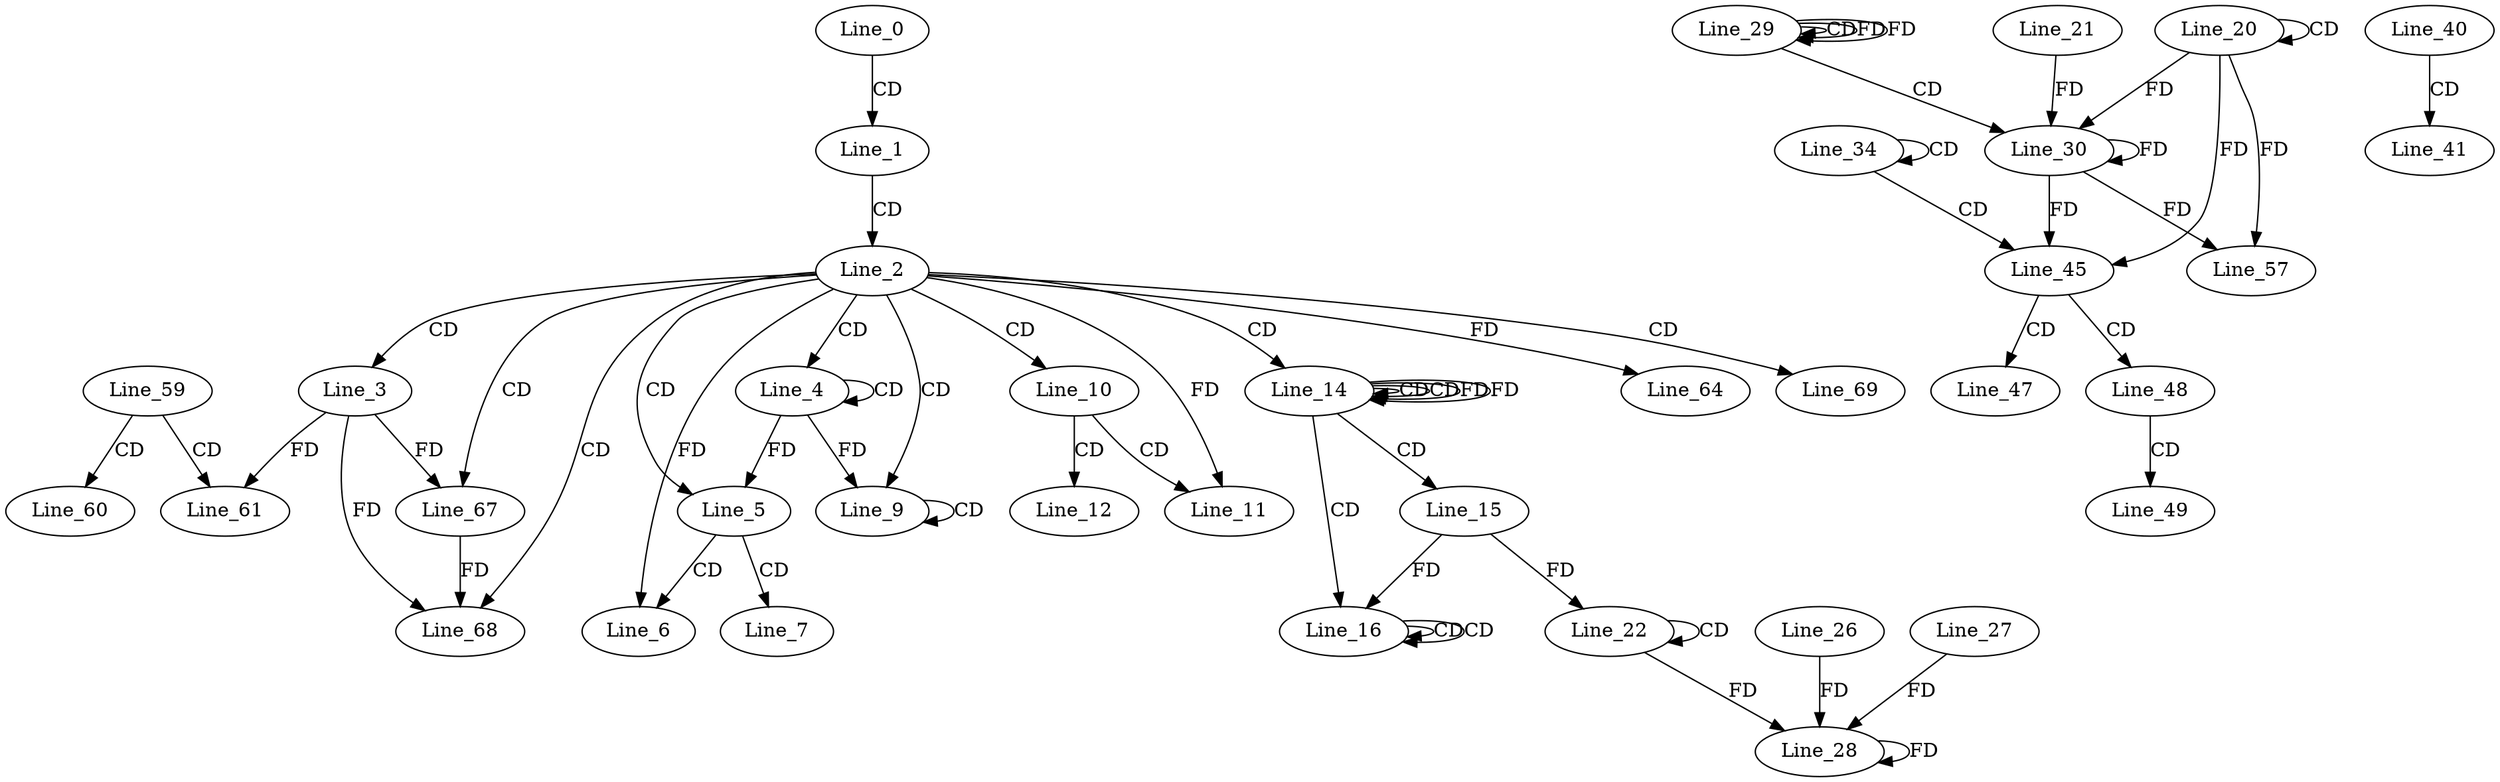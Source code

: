 digraph G {
  Line_0;
  Line_1;
  Line_2;
  Line_3;
  Line_4;
  Line_4;
  Line_5;
  Line_5;
  Line_5;
  Line_6;
  Line_7;
  Line_9;
  Line_9;
  Line_10;
  Line_11;
  Line_12;
  Line_14;
  Line_14;
  Line_14;
  Line_15;
  Line_16;
  Line_16;
  Line_16;
  Line_20;
  Line_20;
  Line_22;
  Line_22;
  Line_28;
  Line_28;
  Line_26;
  Line_27;
  Line_29;
  Line_29;
  Line_29;
  Line_30;
  Line_30;
  Line_21;
  Line_34;
  Line_34;
  Line_40;
  Line_41;
  Line_45;
  Line_47;
  Line_48;
  Line_49;
  Line_57;
  Line_59;
  Line_60;
  Line_61;
  Line_64;
  Line_67;
  Line_67;
  Line_68;
  Line_69;
  Line_0 -> Line_1 [ label="CD" ];
  Line_1 -> Line_2 [ label="CD" ];
  Line_2 -> Line_3 [ label="CD" ];
  Line_2 -> Line_4 [ label="CD" ];
  Line_4 -> Line_4 [ label="CD" ];
  Line_2 -> Line_5 [ label="CD" ];
  Line_4 -> Line_5 [ label="FD" ];
  Line_5 -> Line_6 [ label="CD" ];
  Line_2 -> Line_6 [ label="FD" ];
  Line_5 -> Line_7 [ label="CD" ];
  Line_2 -> Line_9 [ label="CD" ];
  Line_9 -> Line_9 [ label="CD" ];
  Line_4 -> Line_9 [ label="FD" ];
  Line_2 -> Line_10 [ label="CD" ];
  Line_10 -> Line_11 [ label="CD" ];
  Line_2 -> Line_11 [ label="FD" ];
  Line_10 -> Line_12 [ label="CD" ];
  Line_2 -> Line_14 [ label="CD" ];
  Line_14 -> Line_14 [ label="CD" ];
  Line_14 -> Line_14 [ label="CD" ];
  Line_14 -> Line_14 [ label="FD" ];
  Line_14 -> Line_15 [ label="CD" ];
  Line_14 -> Line_16 [ label="CD" ];
  Line_16 -> Line_16 [ label="CD" ];
  Line_16 -> Line_16 [ label="CD" ];
  Line_15 -> Line_16 [ label="FD" ];
  Line_20 -> Line_20 [ label="CD" ];
  Line_22 -> Line_22 [ label="CD" ];
  Line_15 -> Line_22 [ label="FD" ];
  Line_22 -> Line_28 [ label="FD" ];
  Line_28 -> Line_28 [ label="FD" ];
  Line_26 -> Line_28 [ label="FD" ];
  Line_27 -> Line_28 [ label="FD" ];
  Line_29 -> Line_29 [ label="CD" ];
  Line_29 -> Line_29 [ label="FD" ];
  Line_29 -> Line_30 [ label="CD" ];
  Line_30 -> Line_30 [ label="FD" ];
  Line_20 -> Line_30 [ label="FD" ];
  Line_21 -> Line_30 [ label="FD" ];
  Line_34 -> Line_34 [ label="CD" ];
  Line_40 -> Line_41 [ label="CD" ];
  Line_34 -> Line_45 [ label="CD" ];
  Line_30 -> Line_45 [ label="FD" ];
  Line_20 -> Line_45 [ label="FD" ];
  Line_45 -> Line_47 [ label="CD" ];
  Line_45 -> Line_48 [ label="CD" ];
  Line_48 -> Line_49 [ label="CD" ];
  Line_30 -> Line_57 [ label="FD" ];
  Line_20 -> Line_57 [ label="FD" ];
  Line_59 -> Line_60 [ label="CD" ];
  Line_59 -> Line_61 [ label="CD" ];
  Line_3 -> Line_61 [ label="FD" ];
  Line_2 -> Line_64 [ label="FD" ];
  Line_2 -> Line_67 [ label="CD" ];
  Line_3 -> Line_67 [ label="FD" ];
  Line_2 -> Line_68 [ label="CD" ];
  Line_3 -> Line_68 [ label="FD" ];
  Line_67 -> Line_68 [ label="FD" ];
  Line_2 -> Line_69 [ label="CD" ];
  Line_14 -> Line_14 [ label="FD" ];
  Line_29 -> Line_29 [ label="FD" ];
}
